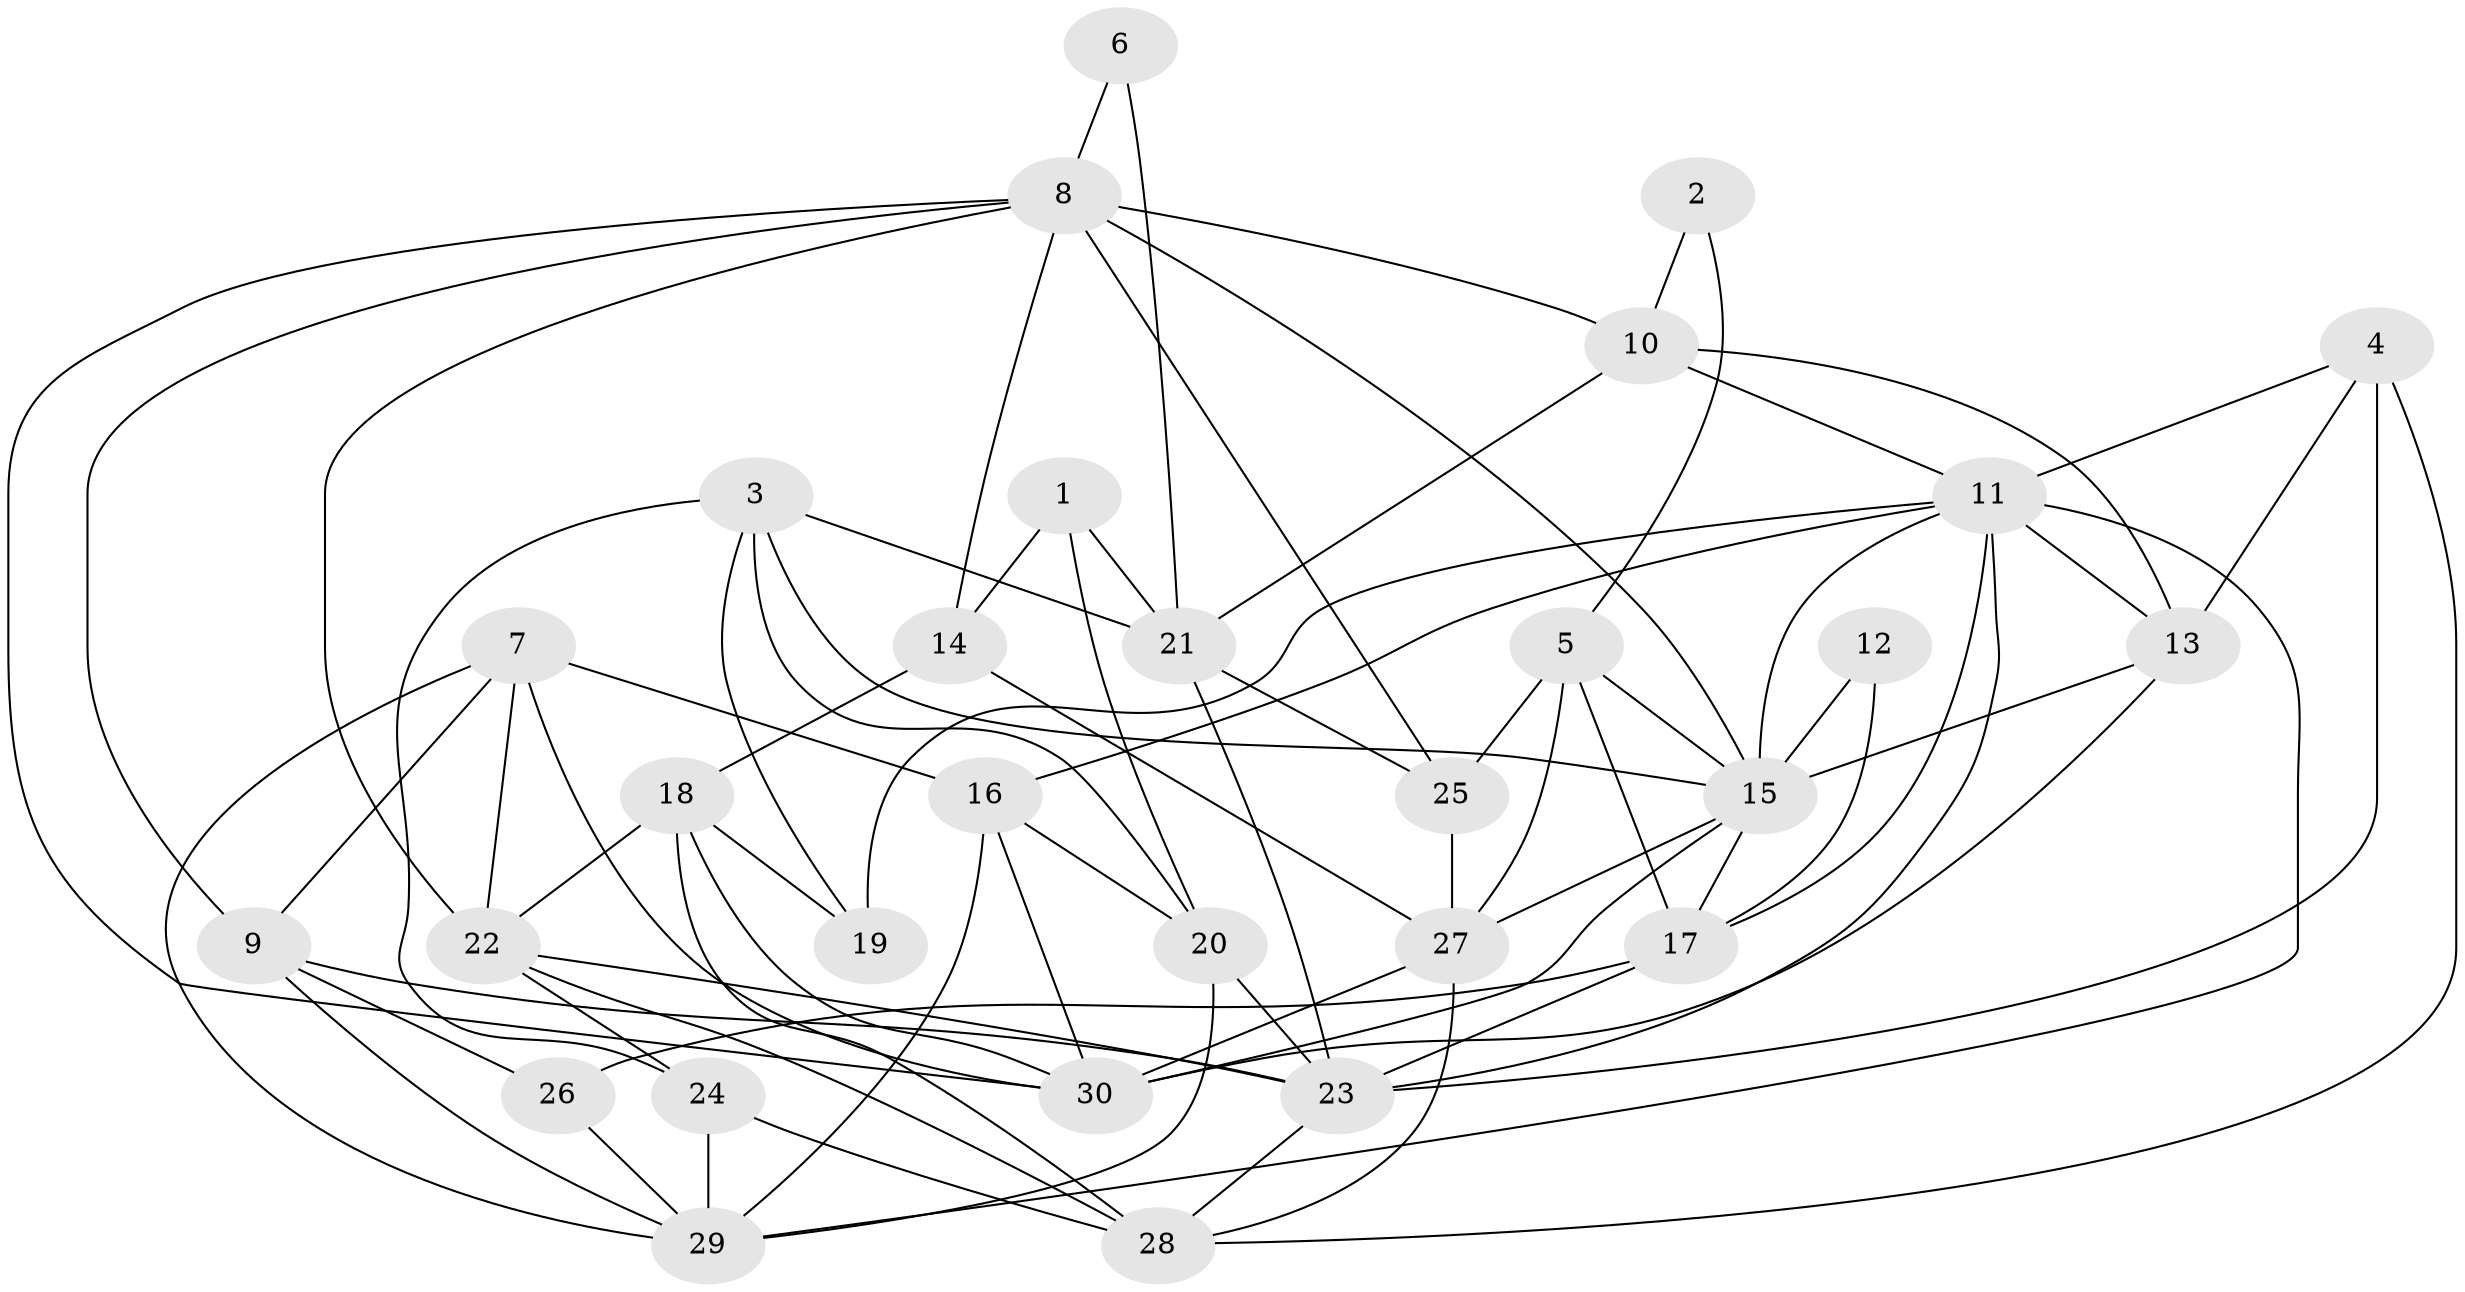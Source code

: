 // original degree distribution, {3: 0.23728813559322035, 2: 0.11864406779661017, 7: 0.03389830508474576, 4: 0.3050847457627119, 5: 0.23728813559322035, 6: 0.06779661016949153}
// Generated by graph-tools (version 1.1) at 2025/37/03/04/25 23:37:01]
// undirected, 30 vertices, 77 edges
graph export_dot {
  node [color=gray90,style=filled];
  1;
  2;
  3;
  4;
  5;
  6;
  7;
  8;
  9;
  10;
  11;
  12;
  13;
  14;
  15;
  16;
  17;
  18;
  19;
  20;
  21;
  22;
  23;
  24;
  25;
  26;
  27;
  28;
  29;
  30;
  1 -- 14 [weight=1.0];
  1 -- 20 [weight=1.0];
  1 -- 21 [weight=1.0];
  2 -- 5 [weight=1.0];
  2 -- 10 [weight=1.0];
  3 -- 15 [weight=1.0];
  3 -- 19 [weight=1.0];
  3 -- 20 [weight=1.0];
  3 -- 21 [weight=1.0];
  3 -- 24 [weight=1.0];
  4 -- 11 [weight=1.0];
  4 -- 13 [weight=1.0];
  4 -- 23 [weight=2.0];
  4 -- 28 [weight=1.0];
  5 -- 15 [weight=1.0];
  5 -- 17 [weight=1.0];
  5 -- 25 [weight=1.0];
  5 -- 27 [weight=1.0];
  6 -- 8 [weight=1.0];
  6 -- 21 [weight=1.0];
  7 -- 9 [weight=1.0];
  7 -- 16 [weight=1.0];
  7 -- 22 [weight=1.0];
  7 -- 29 [weight=1.0];
  7 -- 30 [weight=1.0];
  8 -- 9 [weight=1.0];
  8 -- 10 [weight=1.0];
  8 -- 14 [weight=1.0];
  8 -- 15 [weight=1.0];
  8 -- 22 [weight=1.0];
  8 -- 25 [weight=1.0];
  8 -- 30 [weight=1.0];
  9 -- 23 [weight=1.0];
  9 -- 26 [weight=1.0];
  9 -- 29 [weight=1.0];
  10 -- 11 [weight=1.0];
  10 -- 13 [weight=2.0];
  10 -- 21 [weight=1.0];
  11 -- 13 [weight=1.0];
  11 -- 15 [weight=1.0];
  11 -- 16 [weight=1.0];
  11 -- 17 [weight=1.0];
  11 -- 19 [weight=1.0];
  11 -- 23 [weight=1.0];
  11 -- 29 [weight=1.0];
  12 -- 15 [weight=1.0];
  12 -- 17 [weight=1.0];
  13 -- 15 [weight=1.0];
  13 -- 30 [weight=1.0];
  14 -- 18 [weight=1.0];
  14 -- 27 [weight=1.0];
  15 -- 17 [weight=1.0];
  15 -- 27 [weight=1.0];
  15 -- 30 [weight=1.0];
  16 -- 20 [weight=1.0];
  16 -- 29 [weight=1.0];
  16 -- 30 [weight=1.0];
  17 -- 23 [weight=1.0];
  17 -- 26 [weight=3.0];
  18 -- 19 [weight=1.0];
  18 -- 22 [weight=1.0];
  18 -- 28 [weight=1.0];
  18 -- 30 [weight=1.0];
  20 -- 23 [weight=1.0];
  20 -- 29 [weight=1.0];
  21 -- 23 [weight=1.0];
  21 -- 25 [weight=2.0];
  22 -- 23 [weight=1.0];
  22 -- 24 [weight=1.0];
  22 -- 28 [weight=1.0];
  23 -- 28 [weight=1.0];
  24 -- 28 [weight=1.0];
  24 -- 29 [weight=1.0];
  25 -- 27 [weight=2.0];
  26 -- 29 [weight=1.0];
  27 -- 28 [weight=1.0];
  27 -- 30 [weight=1.0];
}
